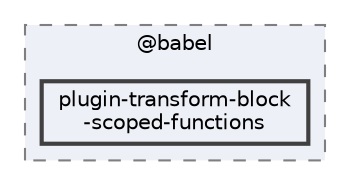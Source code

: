 digraph "pkiclassroomrescheduler/src/main/frontend/node_modules/@babel/plugin-transform-block-scoped-functions"
{
 // LATEX_PDF_SIZE
  bgcolor="transparent";
  edge [fontname=Helvetica,fontsize=10,labelfontname=Helvetica,labelfontsize=10];
  node [fontname=Helvetica,fontsize=10,shape=box,height=0.2,width=0.4];
  compound=true
  subgraph clusterdir_bc8070c8b402176472541bb6f0cba6df {
    graph [ bgcolor="#edf0f7", pencolor="grey50", label="@babel", fontname=Helvetica,fontsize=10 style="filled,dashed", URL="dir_bc8070c8b402176472541bb6f0cba6df.html",tooltip=""]
  dir_782d9060ac9515e9b27d2a7e9f29a727 [label="plugin-transform-block\l-scoped-functions", fillcolor="#edf0f7", color="grey25", style="filled,bold", URL="dir_782d9060ac9515e9b27d2a7e9f29a727.html",tooltip=""];
  }
}
